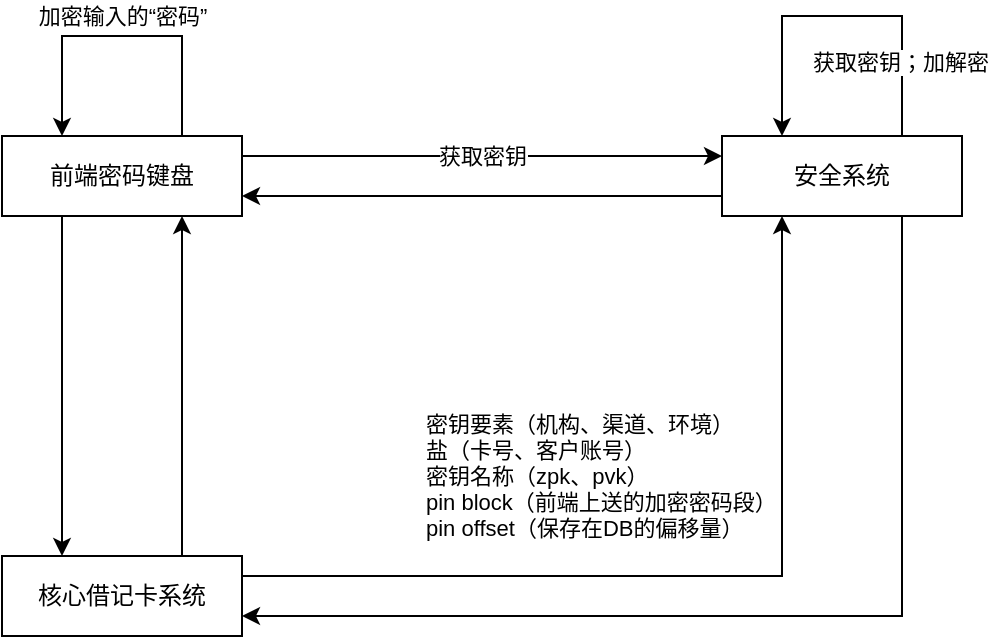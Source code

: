 <mxfile version="15.9.4" type="github">
  <diagram id="4o_kxBV8KD6mXfQUHRYx" name="Page-1">
    <mxGraphModel dx="696" dy="552" grid="1" gridSize="10" guides="1" tooltips="1" connect="1" arrows="1" fold="1" page="1" pageScale="1" pageWidth="827" pageHeight="1169" math="0" shadow="0">
      <root>
        <mxCell id="0" />
        <mxCell id="1" parent="0" />
        <mxCell id="OeqKEZ6VBrgcEEyRa5bR-4" value="获取密钥" style="edgeStyle=orthogonalEdgeStyle;rounded=0;orthogonalLoop=1;jettySize=auto;html=1;exitX=1;exitY=0.25;exitDx=0;exitDy=0;entryX=0;entryY=0.25;entryDx=0;entryDy=0;" edge="1" parent="1" source="OeqKEZ6VBrgcEEyRa5bR-1" target="OeqKEZ6VBrgcEEyRa5bR-3">
          <mxGeometry relative="1" as="geometry" />
        </mxCell>
        <mxCell id="OeqKEZ6VBrgcEEyRa5bR-8" style="edgeStyle=orthogonalEdgeStyle;rounded=0;orthogonalLoop=1;jettySize=auto;html=1;exitX=0.25;exitY=1;exitDx=0;exitDy=0;entryX=0.25;entryY=0;entryDx=0;entryDy=0;" edge="1" parent="1" source="OeqKEZ6VBrgcEEyRa5bR-1" target="OeqKEZ6VBrgcEEyRa5bR-7">
          <mxGeometry relative="1" as="geometry" />
        </mxCell>
        <mxCell id="OeqKEZ6VBrgcEEyRa5bR-1" value="前端密码键盘" style="rounded=0;whiteSpace=wrap;html=1;" vertex="1" parent="1">
          <mxGeometry x="140" y="110" width="120" height="40" as="geometry" />
        </mxCell>
        <mxCell id="OeqKEZ6VBrgcEEyRa5bR-2" style="edgeStyle=orthogonalEdgeStyle;rounded=0;orthogonalLoop=1;jettySize=auto;html=1;exitX=0.5;exitY=1;exitDx=0;exitDy=0;" edge="1" parent="1" source="OeqKEZ6VBrgcEEyRa5bR-1" target="OeqKEZ6VBrgcEEyRa5bR-1">
          <mxGeometry relative="1" as="geometry" />
        </mxCell>
        <mxCell id="OeqKEZ6VBrgcEEyRa5bR-5" style="edgeStyle=orthogonalEdgeStyle;rounded=0;orthogonalLoop=1;jettySize=auto;html=1;exitX=0;exitY=0.75;exitDx=0;exitDy=0;entryX=1;entryY=0.75;entryDx=0;entryDy=0;" edge="1" parent="1" source="OeqKEZ6VBrgcEEyRa5bR-3" target="OeqKEZ6VBrgcEEyRa5bR-1">
          <mxGeometry relative="1" as="geometry" />
        </mxCell>
        <mxCell id="OeqKEZ6VBrgcEEyRa5bR-12" style="edgeStyle=orthogonalEdgeStyle;rounded=0;orthogonalLoop=1;jettySize=auto;html=1;exitX=0.75;exitY=1;exitDx=0;exitDy=0;entryX=1;entryY=0.75;entryDx=0;entryDy=0;" edge="1" parent="1" source="OeqKEZ6VBrgcEEyRa5bR-3" target="OeqKEZ6VBrgcEEyRa5bR-7">
          <mxGeometry relative="1" as="geometry" />
        </mxCell>
        <mxCell id="OeqKEZ6VBrgcEEyRa5bR-3" value="安全系统" style="rounded=0;whiteSpace=wrap;html=1;" vertex="1" parent="1">
          <mxGeometry x="500" y="110" width="120" height="40" as="geometry" />
        </mxCell>
        <mxCell id="OeqKEZ6VBrgcEEyRa5bR-6" value="加密输入的“密码”" style="edgeStyle=orthogonalEdgeStyle;rounded=0;orthogonalLoop=1;jettySize=auto;html=1;exitX=0.75;exitY=0;exitDx=0;exitDy=0;entryX=0.25;entryY=0;entryDx=0;entryDy=0;" edge="1" parent="1" source="OeqKEZ6VBrgcEEyRa5bR-1" target="OeqKEZ6VBrgcEEyRa5bR-1">
          <mxGeometry y="-10" relative="1" as="geometry">
            <Array as="points">
              <mxPoint x="230" y="60" />
              <mxPoint x="170" y="60" />
            </Array>
            <mxPoint as="offset" />
          </mxGeometry>
        </mxCell>
        <mxCell id="OeqKEZ6VBrgcEEyRa5bR-9" value="密钥要素（机构、渠道、环境）&lt;br&gt;盐（卡号、客户账号）&lt;br&gt;密钥名称（zpk、pvk）&lt;br&gt;pin block（前端上送的加密密码段）&lt;br&gt;pin offset（保存在DB的偏移量）" style="edgeStyle=orthogonalEdgeStyle;rounded=0;orthogonalLoop=1;jettySize=auto;html=1;exitX=1;exitY=0.25;exitDx=0;exitDy=0;entryX=0.25;entryY=1;entryDx=0;entryDy=0;align=left;" edge="1" parent="1" source="OeqKEZ6VBrgcEEyRa5bR-7" target="OeqKEZ6VBrgcEEyRa5bR-3">
          <mxGeometry x="-0.6" y="50" relative="1" as="geometry">
            <mxPoint as="offset" />
          </mxGeometry>
        </mxCell>
        <mxCell id="OeqKEZ6VBrgcEEyRa5bR-13" style="edgeStyle=orthogonalEdgeStyle;rounded=0;orthogonalLoop=1;jettySize=auto;html=1;exitX=0.75;exitY=0;exitDx=0;exitDy=0;entryX=0.75;entryY=1;entryDx=0;entryDy=0;" edge="1" parent="1" source="OeqKEZ6VBrgcEEyRa5bR-7" target="OeqKEZ6VBrgcEEyRa5bR-1">
          <mxGeometry relative="1" as="geometry" />
        </mxCell>
        <mxCell id="OeqKEZ6VBrgcEEyRa5bR-7" value="核心借记卡系统" style="rounded=0;whiteSpace=wrap;html=1;" vertex="1" parent="1">
          <mxGeometry x="140" y="320" width="120" height="40" as="geometry" />
        </mxCell>
        <mxCell id="OeqKEZ6VBrgcEEyRa5bR-10" style="edgeStyle=orthogonalEdgeStyle;rounded=0;orthogonalLoop=1;jettySize=auto;html=1;exitX=0.75;exitY=0;exitDx=0;exitDy=0;entryX=0.25;entryY=0;entryDx=0;entryDy=0;" edge="1" parent="1" source="OeqKEZ6VBrgcEEyRa5bR-3" target="OeqKEZ6VBrgcEEyRa5bR-3">
          <mxGeometry relative="1" as="geometry">
            <Array as="points">
              <mxPoint x="590" y="50" />
              <mxPoint x="530" y="50" />
            </Array>
          </mxGeometry>
        </mxCell>
        <mxCell id="OeqKEZ6VBrgcEEyRa5bR-11" value="获取密钥；加解密" style="edgeLabel;html=1;align=center;verticalAlign=middle;resizable=0;points=[];" vertex="1" connectable="0" parent="OeqKEZ6VBrgcEEyRa5bR-10">
          <mxGeometry x="-0.589" y="1" relative="1" as="geometry">
            <mxPoint as="offset" />
          </mxGeometry>
        </mxCell>
      </root>
    </mxGraphModel>
  </diagram>
</mxfile>

